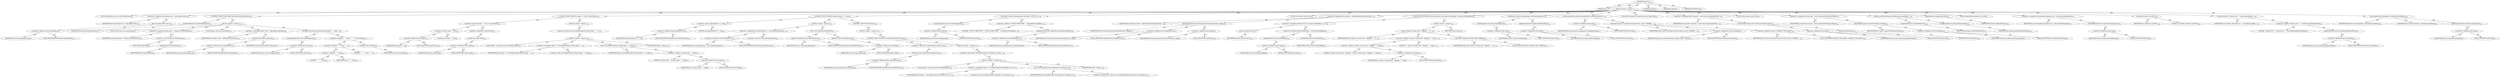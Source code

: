 digraph "execute" {  
"111669149721" [label = <(METHOD,execute)<SUB>317</SUB>> ]
"115964116995" [label = <(PARAM,this)<SUB>317</SUB>> ]
"25769803822" [label = <(BLOCK,&lt;empty&gt;,&lt;empty&gt;)<SUB>317</SUB>> ]
"94489280533" [label = <(LOCAL,Enumeration iter: java.util.Enumeration)<SUB>320</SUB>> ]
"30064771223" [label = <(&lt;operator&gt;.assignment,Enumeration iter = optionalAttrs.keys())<SUB>320</SUB>> ]
"68719476860" [label = <(IDENTIFIER,iter,Enumeration iter = optionalAttrs.keys())<SUB>320</SUB>> ]
"30064771224" [label = <(keys,this.optionalAttrs.keys())<SUB>320</SUB>> ]
"30064771225" [label = <(&lt;operator&gt;.fieldAccess,this.optionalAttrs)<SUB>320</SUB>> ]
"68719476861" [label = <(IDENTIFIER,this,this.optionalAttrs.keys())> ]
"55834574901" [label = <(FIELD_IDENTIFIER,optionalAttrs,optionalAttrs)<SUB>320</SUB>> ]
"47244640256" [label = <(CONTROL_STRUCTURE,WHILE,while (iter.hasMoreElements()))<SUB>321</SUB>> ]
"30064771226" [label = <(hasMoreElements,iter.hasMoreElements())<SUB>321</SUB>> ]
"68719476862" [label = <(IDENTIFIER,iter,iter.hasMoreElements())<SUB>321</SUB>> ]
"25769803823" [label = <(BLOCK,&lt;empty&gt;,&lt;empty&gt;)<SUB>321</SUB>> ]
"94489280534" [label = <(LOCAL,String name: java.lang.String)<SUB>322</SUB>> ]
"30064771227" [label = <(&lt;operator&gt;.assignment,String name = (String) iter.nextElement())<SUB>322</SUB>> ]
"68719476863" [label = <(IDENTIFIER,name,String name = (String) iter.nextElement())<SUB>322</SUB>> ]
"30064771228" [label = <(&lt;operator&gt;.cast,(String) iter.nextElement())<SUB>322</SUB>> ]
"180388626453" [label = <(TYPE_REF,String,String)<SUB>322</SUB>> ]
"30064771229" [label = <(nextElement,iter.nextElement())<SUB>322</SUB>> ]
"68719476864" [label = <(IDENTIFIER,iter,iter.nextElement())<SUB>322</SUB>> ]
"94489280535" [label = <(LOCAL,Object value: java.lang.Object)<SUB>323</SUB>> ]
"30064771230" [label = <(&lt;operator&gt;.assignment,Object value = optionalAttrs.get(name))<SUB>323</SUB>> ]
"68719476865" [label = <(IDENTIFIER,value,Object value = optionalAttrs.get(name))<SUB>323</SUB>> ]
"30064771231" [label = <(get,this.optionalAttrs.get(name))<SUB>323</SUB>> ]
"30064771232" [label = <(&lt;operator&gt;.fieldAccess,this.optionalAttrs)<SUB>323</SUB>> ]
"68719476866" [label = <(IDENTIFIER,this,this.optionalAttrs.get(name))> ]
"55834574902" [label = <(FIELD_IDENTIFIER,optionalAttrs,optionalAttrs)<SUB>323</SUB>> ]
"68719476867" [label = <(IDENTIFIER,name,this.optionalAttrs.get(name))<SUB>323</SUB>> ]
"30064771233" [label = <(setValue,this.cmdl.createArgument().setValue(&quot;-&quot; + name ...)<SUB>324</SUB>> ]
"30064771234" [label = <(createArgument,this.cmdl.createArgument())<SUB>324</SUB>> ]
"30064771235" [label = <(&lt;operator&gt;.fieldAccess,this.cmdl)<SUB>324</SUB>> ]
"68719476868" [label = <(IDENTIFIER,this,this.cmdl.createArgument())> ]
"55834574903" [label = <(FIELD_IDENTIFIER,cmdl,cmdl)<SUB>324</SUB>> ]
"30064771236" [label = <(&lt;operator&gt;.addition,&quot;-&quot; + name + &quot;:&quot; + value.toString())<SUB>324</SUB>> ]
"30064771237" [label = <(&lt;operator&gt;.addition,&quot;-&quot; + name + &quot;:&quot;)<SUB>324</SUB>> ]
"30064771238" [label = <(&lt;operator&gt;.addition,&quot;-&quot; + name)<SUB>324</SUB>> ]
"90194313220" [label = <(LITERAL,&quot;-&quot;,&quot;-&quot; + name)<SUB>324</SUB>> ]
"68719476869" [label = <(IDENTIFIER,name,&quot;-&quot; + name)<SUB>324</SUB>> ]
"90194313221" [label = <(LITERAL,&quot;:&quot;,&quot;-&quot; + name + &quot;:&quot;)<SUB>324</SUB>> ]
"30064771239" [label = <(toString,value.toString())<SUB>324</SUB>> ]
"68719476870" [label = <(IDENTIFIER,value,value.toString())<SUB>324</SUB>> ]
"47244640257" [label = <(CONTROL_STRUCTURE,IF,if (target == null || !target.isFile()))<SUB>328</SUB>> ]
"30064771240" [label = <(&lt;operator&gt;.logicalOr,target == null || !target.isFile())<SUB>328</SUB>> ]
"30064771241" [label = <(&lt;operator&gt;.equals,target == null)<SUB>328</SUB>> ]
"30064771242" [label = <(&lt;operator&gt;.fieldAccess,this.target)<SUB>328</SUB>> ]
"68719476871" [label = <(IDENTIFIER,this,target == null)> ]
"55834574904" [label = <(FIELD_IDENTIFIER,target,target)<SUB>328</SUB>> ]
"90194313222" [label = <(LITERAL,null,target == null)<SUB>328</SUB>> ]
"30064771243" [label = <(&lt;operator&gt;.logicalNot,!target.isFile())<SUB>328</SUB>> ]
"30064771244" [label = <(isFile,this.target.isFile())<SUB>328</SUB>> ]
"30064771245" [label = <(&lt;operator&gt;.fieldAccess,this.target)<SUB>328</SUB>> ]
"68719476872" [label = <(IDENTIFIER,this,this.target.isFile())> ]
"55834574905" [label = <(FIELD_IDENTIFIER,target,target)<SUB>328</SUB>> ]
"25769803824" [label = <(BLOCK,&lt;empty&gt;,&lt;empty&gt;)<SUB>328</SUB>> ]
"30064771246" [label = <(&lt;operator&gt;.throw,throw new BuildException(&quot;Invalid target: &quot; + t...)<SUB>329</SUB>> ]
"25769803825" [label = <(BLOCK,&lt;empty&gt;,&lt;empty&gt;)<SUB>329</SUB>> ]
"94489280536" [label = <(LOCAL,$obj21: org.apache.tools.ant.BuildException)<SUB>329</SUB>> ]
"30064771247" [label = <(&lt;operator&gt;.assignment,$obj21 = new BuildException(&quot;Invalid target: &quot; ...)<SUB>329</SUB>> ]
"68719476873" [label = <(IDENTIFIER,$obj21,$obj21 = new BuildException(&quot;Invalid target: &quot; ...)<SUB>329</SUB>> ]
"30064771248" [label = <(&lt;operator&gt;.alloc,new BuildException(&quot;Invalid target: &quot; + target))<SUB>329</SUB>> ]
"30064771249" [label = <(&lt;init&gt;,new BuildException(&quot;Invalid target: &quot; + target))<SUB>329</SUB>> ]
"68719476874" [label = <(IDENTIFIER,$obj21,new BuildException(&quot;Invalid target: &quot; + target))<SUB>329</SUB>> ]
"30064771250" [label = <(&lt;operator&gt;.addition,&quot;Invalid target: &quot; + target)<SUB>329</SUB>> ]
"90194313223" [label = <(LITERAL,&quot;Invalid target: &quot;,&quot;Invalid target: &quot; + target)<SUB>329</SUB>> ]
"30064771251" [label = <(&lt;operator&gt;.fieldAccess,this.target)<SUB>329</SUB>> ]
"68719476875" [label = <(IDENTIFIER,this,&quot;Invalid target: &quot; + target)> ]
"55834574906" [label = <(FIELD_IDENTIFIER,target,target)<SUB>329</SUB>> ]
"68719476876" [label = <(IDENTIFIER,$obj21,&lt;empty&gt;)<SUB>329</SUB>> ]
"47244640258" [label = <(CONTROL_STRUCTURE,IF,if (outputDirectory == null))<SUB>333</SUB>> ]
"30064771252" [label = <(&lt;operator&gt;.equals,outputDirectory == null)<SUB>333</SUB>> ]
"30064771253" [label = <(&lt;operator&gt;.fieldAccess,this.outputDirectory)<SUB>333</SUB>> ]
"68719476877" [label = <(IDENTIFIER,this,outputDirectory == null)> ]
"55834574907" [label = <(FIELD_IDENTIFIER,outputDirectory,outputDirectory)<SUB>333</SUB>> ]
"90194313224" [label = <(LITERAL,null,outputDirectory == null)<SUB>333</SUB>> ]
"25769803826" [label = <(BLOCK,&lt;empty&gt;,&lt;empty&gt;)<SUB>333</SUB>> ]
"30064771254" [label = <(&lt;operator&gt;.assignment,this.outputDirectory = new File(target.getParen...)<SUB>334</SUB>> ]
"30064771255" [label = <(&lt;operator&gt;.fieldAccess,this.outputDirectory)<SUB>334</SUB>> ]
"68719476878" [label = <(IDENTIFIER,this,this.outputDirectory = new File(target.getParen...)> ]
"55834574908" [label = <(FIELD_IDENTIFIER,outputDirectory,outputDirectory)<SUB>334</SUB>> ]
"30064771256" [label = <(&lt;operator&gt;.alloc,new File(target.getParent()))<SUB>334</SUB>> ]
"30064771257" [label = <(&lt;init&gt;,new File(target.getParent()))<SUB>334</SUB>> ]
"30064771258" [label = <(&lt;operator&gt;.fieldAccess,this.outputDirectory)<SUB>334</SUB>> ]
"68719476879" [label = <(IDENTIFIER,this,new File(target.getParent()))> ]
"55834574909" [label = <(FIELD_IDENTIFIER,outputDirectory,outputDirectory)<SUB>334</SUB>> ]
"30064771259" [label = <(getParent,this.target.getParent())<SUB>334</SUB>> ]
"30064771260" [label = <(&lt;operator&gt;.fieldAccess,this.target)<SUB>334</SUB>> ]
"68719476880" [label = <(IDENTIFIER,this,this.target.getParent())> ]
"55834574910" [label = <(FIELD_IDENTIFIER,target,target)<SUB>334</SUB>> ]
"47244640259" [label = <(CONTROL_STRUCTURE,ELSE,else)<SUB>335</SUB>> ]
"25769803827" [label = <(BLOCK,&lt;empty&gt;,&lt;empty&gt;)<SUB>335</SUB>> ]
"47244640260" [label = <(CONTROL_STRUCTURE,IF,if (!outputDirectory.isDirectory()))<SUB>335</SUB>> ]
"30064771261" [label = <(&lt;operator&gt;.logicalNot,!outputDirectory.isDirectory())<SUB>335</SUB>> ]
"30064771262" [label = <(isDirectory,this.outputDirectory.isDirectory())<SUB>335</SUB>> ]
"30064771263" [label = <(&lt;operator&gt;.fieldAccess,this.outputDirectory)<SUB>335</SUB>> ]
"68719476881" [label = <(IDENTIFIER,this,this.outputDirectory.isDirectory())> ]
"55834574911" [label = <(FIELD_IDENTIFIER,outputDirectory,outputDirectory)<SUB>335</SUB>> ]
"25769803828" [label = <(BLOCK,&lt;empty&gt;,&lt;empty&gt;)<SUB>335</SUB>> ]
"30064771264" [label = <(&lt;operator&gt;.throw,throw new BuildException(&quot;Outputdir not a direc...)<SUB>336</SUB>> ]
"25769803829" [label = <(BLOCK,&lt;empty&gt;,&lt;empty&gt;)<SUB>336</SUB>> ]
"94489280537" [label = <(LOCAL,$obj22: org.apache.tools.ant.BuildException)<SUB>336</SUB>> ]
"30064771265" [label = <(&lt;operator&gt;.assignment,$obj22 = new BuildException(&quot;Outputdir not a di...)<SUB>336</SUB>> ]
"68719476882" [label = <(IDENTIFIER,$obj22,$obj22 = new BuildException(&quot;Outputdir not a di...)<SUB>336</SUB>> ]
"30064771266" [label = <(&lt;operator&gt;.alloc,new BuildException(&quot;Outputdir not a directory.&quot;))<SUB>336</SUB>> ]
"30064771267" [label = <(&lt;init&gt;,new BuildException(&quot;Outputdir not a directory.&quot;))<SUB>336</SUB>> ]
"68719476883" [label = <(IDENTIFIER,$obj22,new BuildException(&quot;Outputdir not a directory.&quot;))<SUB>336</SUB>> ]
"90194313225" [label = <(LITERAL,&quot;Outputdir not a directory.&quot;,new BuildException(&quot;Outputdir not a directory.&quot;))<SUB>336</SUB>> ]
"68719476884" [label = <(IDENTIFIER,$obj22,&lt;empty&gt;)<SUB>336</SUB>> ]
"30064771268" [label = <(setValue,this.cmdl.createArgument().setValue(&quot;-OUTPUT_DI...)<SUB>338</SUB>> ]
"30064771269" [label = <(createArgument,this.cmdl.createArgument())<SUB>338</SUB>> ]
"30064771270" [label = <(&lt;operator&gt;.fieldAccess,this.cmdl)<SUB>338</SUB>> ]
"68719476885" [label = <(IDENTIFIER,this,this.cmdl.createArgument())> ]
"55834574912" [label = <(FIELD_IDENTIFIER,cmdl,cmdl)<SUB>338</SUB>> ]
"30064771271" [label = <(&lt;operator&gt;.addition,&quot;-OUTPUT_DIRECTORY:&quot; + outputDirectory.getAbsol...)<SUB>338</SUB>> ]
"90194313226" [label = <(LITERAL,&quot;-OUTPUT_DIRECTORY:&quot;,&quot;-OUTPUT_DIRECTORY:&quot; + outputDirectory.getAbsol...)<SUB>338</SUB>> ]
"30064771272" [label = <(getAbsolutePath,this.outputDirectory.getAbsolutePath())<SUB>339</SUB>> ]
"30064771273" [label = <(&lt;operator&gt;.fieldAccess,this.outputDirectory)<SUB>339</SUB>> ]
"68719476886" [label = <(IDENTIFIER,this,this.outputDirectory.getAbsolutePath())> ]
"55834574913" [label = <(FIELD_IDENTIFIER,outputDirectory,outputDirectory)<SUB>339</SUB>> ]
"94489280538" [label = <(LOCAL,File javaFile: java.io.File)<SUB>342</SUB>> ]
"30064771274" [label = <(&lt;operator&gt;.assignment,File javaFile = getOutputJavaFile(outputDirecto...)<SUB>342</SUB>> ]
"68719476887" [label = <(IDENTIFIER,javaFile,File javaFile = getOutputJavaFile(outputDirecto...)<SUB>342</SUB>> ]
"30064771275" [label = <(getOutputJavaFile,this.getOutputJavaFile(outputDirectory, target))<SUB>342</SUB>> ]
"68719476739" [label = <(IDENTIFIER,this,this.getOutputJavaFile(outputDirectory, target))<SUB>342</SUB>> ]
"30064771276" [label = <(&lt;operator&gt;.fieldAccess,this.outputDirectory)<SUB>342</SUB>> ]
"68719476888" [label = <(IDENTIFIER,this,this.getOutputJavaFile(outputDirectory, target))> ]
"55834574914" [label = <(FIELD_IDENTIFIER,outputDirectory,outputDirectory)<SUB>342</SUB>> ]
"30064771277" [label = <(&lt;operator&gt;.fieldAccess,this.target)<SUB>342</SUB>> ]
"68719476889" [label = <(IDENTIFIER,this,this.getOutputJavaFile(outputDirectory, target))> ]
"55834574915" [label = <(FIELD_IDENTIFIER,target,target)<SUB>342</SUB>> ]
"47244640261" [label = <(CONTROL_STRUCTURE,IF,if (javaFile.exists() &amp;&amp; target.lastModified() &lt; javaFile.lastModified()))<SUB>343</SUB>> ]
"30064771278" [label = <(&lt;operator&gt;.logicalAnd,javaFile.exists() &amp;&amp; target.lastModified() &lt; ja...)<SUB>343</SUB>> ]
"30064771279" [label = <(exists,javaFile.exists())<SUB>343</SUB>> ]
"68719476890" [label = <(IDENTIFIER,javaFile,javaFile.exists())<SUB>343</SUB>> ]
"30064771280" [label = <(&lt;operator&gt;.lessThan,target.lastModified() &lt; javaFile.lastModified())<SUB>343</SUB>> ]
"30064771281" [label = <(lastModified,this.target.lastModified())<SUB>343</SUB>> ]
"30064771282" [label = <(&lt;operator&gt;.fieldAccess,this.target)<SUB>343</SUB>> ]
"68719476891" [label = <(IDENTIFIER,this,this.target.lastModified())> ]
"55834574916" [label = <(FIELD_IDENTIFIER,target,target)<SUB>343</SUB>> ]
"30064771283" [label = <(lastModified,javaFile.lastModified())<SUB>343</SUB>> ]
"68719476892" [label = <(IDENTIFIER,javaFile,javaFile.lastModified())<SUB>343</SUB>> ]
"25769803830" [label = <(BLOCK,&lt;empty&gt;,&lt;empty&gt;)<SUB>343</SUB>> ]
"30064771284" [label = <(log,log(&quot;Target is already built - skipping (&quot; + ta...)<SUB>344</SUB>> ]
"68719476740" [label = <(IDENTIFIER,this,log(&quot;Target is already built - skipping (&quot; + ta...)<SUB>344</SUB>> ]
"30064771285" [label = <(&lt;operator&gt;.addition,&quot;Target is already built - skipping (&quot; + target...)<SUB>344</SUB>> ]
"30064771286" [label = <(&lt;operator&gt;.addition,&quot;Target is already built - skipping (&quot; + target)<SUB>344</SUB>> ]
"90194313227" [label = <(LITERAL,&quot;Target is already built - skipping (&quot;,&quot;Target is already built - skipping (&quot; + target)<SUB>344</SUB>> ]
"30064771287" [label = <(&lt;operator&gt;.fieldAccess,this.target)<SUB>344</SUB>> ]
"68719476893" [label = <(IDENTIFIER,this,&quot;Target is already built - skipping (&quot; + target)> ]
"55834574917" [label = <(FIELD_IDENTIFIER,target,target)<SUB>344</SUB>> ]
"90194313228" [label = <(LITERAL,&quot;)&quot;,&quot;Target is already built - skipping (&quot; + target...)<SUB>344</SUB>> ]
"30064771288" [label = <(&lt;operator&gt;.fieldAccess,Project.MSG_VERBOSE)<SUB>344</SUB>> ]
"68719476894" [label = <(IDENTIFIER,Project,log(&quot;Target is already built - skipping (&quot; + ta...)<SUB>344</SUB>> ]
"55834574918" [label = <(FIELD_IDENTIFIER,MSG_VERBOSE,MSG_VERBOSE)<SUB>344</SUB>> ]
"146028888064" [label = <(RETURN,return;,return;)<SUB>345</SUB>> ]
"30064771289" [label = <(setValue,this.cmdl.createArgument().setValue(target.getA...)<SUB>347</SUB>> ]
"30064771290" [label = <(createArgument,this.cmdl.createArgument())<SUB>347</SUB>> ]
"30064771291" [label = <(&lt;operator&gt;.fieldAccess,this.cmdl)<SUB>347</SUB>> ]
"68719476895" [label = <(IDENTIFIER,this,this.cmdl.createArgument())> ]
"55834574919" [label = <(FIELD_IDENTIFIER,cmdl,cmdl)<SUB>347</SUB>> ]
"30064771292" [label = <(getAbsolutePath,this.target.getAbsolutePath())<SUB>347</SUB>> ]
"30064771293" [label = <(&lt;operator&gt;.fieldAccess,this.target)<SUB>347</SUB>> ]
"68719476896" [label = <(IDENTIFIER,this,this.target.getAbsolutePath())> ]
"55834574920" [label = <(FIELD_IDENTIFIER,target,target)<SUB>347</SUB>> ]
"30064771294" [label = <(setClassname,this.cmdl.setClassname(JavaCC.getMainClass(java...)<SUB>349</SUB>> ]
"30064771295" [label = <(&lt;operator&gt;.fieldAccess,this.cmdl)<SUB>349</SUB>> ]
"68719476897" [label = <(IDENTIFIER,this,this.cmdl.setClassname(JavaCC.getMainClass(java...)> ]
"55834574921" [label = <(FIELD_IDENTIFIER,cmdl,cmdl)<SUB>349</SUB>> ]
"30064771296" [label = <(getMainClass,JavaCC.getMainClass(javaccHome, JavaCC.TASKDEF_...)<SUB>349</SUB>> ]
"68719476898" [label = <(IDENTIFIER,JavaCC,JavaCC.getMainClass(javaccHome, JavaCC.TASKDEF_...)<SUB>349</SUB>> ]
"30064771297" [label = <(&lt;operator&gt;.fieldAccess,this.javaccHome)<SUB>349</SUB>> ]
"68719476899" [label = <(IDENTIFIER,this,JavaCC.getMainClass(javaccHome, JavaCC.TASKDEF_...)> ]
"55834574922" [label = <(FIELD_IDENTIFIER,javaccHome,javaccHome)<SUB>349</SUB>> ]
"30064771298" [label = <(&lt;operator&gt;.fieldAccess,JavaCC.TASKDEF_TYPE_JAVACC)<SUB>350</SUB>> ]
"68719476900" [label = <(IDENTIFIER,JavaCC,JavaCC.getMainClass(javaccHome, JavaCC.TASKDEF_...)<SUB>350</SUB>> ]
"55834574923" [label = <(FIELD_IDENTIFIER,TASKDEF_TYPE_JAVACC,TASKDEF_TYPE_JAVACC)<SUB>350</SUB>> ]
"94489280539" [label = <(LOCAL,Path classpath: org.apache.tools.ant.types.Path)<SUB>352</SUB>> ]
"30064771299" [label = <(&lt;operator&gt;.assignment,Path classpath = cmdl.createClasspath(getProjec...)<SUB>352</SUB>> ]
"68719476901" [label = <(IDENTIFIER,classpath,Path classpath = cmdl.createClasspath(getProjec...)<SUB>352</SUB>> ]
"30064771300" [label = <(createClasspath,this.cmdl.createClasspath(getProject()))<SUB>352</SUB>> ]
"30064771301" [label = <(&lt;operator&gt;.fieldAccess,this.cmdl)<SUB>352</SUB>> ]
"68719476902" [label = <(IDENTIFIER,this,this.cmdl.createClasspath(getProject()))> ]
"55834574924" [label = <(FIELD_IDENTIFIER,cmdl,cmdl)<SUB>352</SUB>> ]
"30064771302" [label = <(getProject,getProject())<SUB>352</SUB>> ]
"68719476741" [label = <(IDENTIFIER,this,getProject())<SUB>352</SUB>> ]
"94489280540" [label = <(LOCAL,File javaccJar: java.io.File)<SUB>353</SUB>> ]
"30064771303" [label = <(&lt;operator&gt;.assignment,File javaccJar = JavaCC.getArchiveFile(javaccHome))<SUB>353</SUB>> ]
"68719476903" [label = <(IDENTIFIER,javaccJar,File javaccJar = JavaCC.getArchiveFile(javaccHome))<SUB>353</SUB>> ]
"30064771304" [label = <(getArchiveFile,JavaCC.getArchiveFile(javaccHome))<SUB>353</SUB>> ]
"68719476904" [label = <(IDENTIFIER,JavaCC,JavaCC.getArchiveFile(javaccHome))<SUB>353</SUB>> ]
"30064771305" [label = <(&lt;operator&gt;.fieldAccess,this.javaccHome)<SUB>353</SUB>> ]
"68719476905" [label = <(IDENTIFIER,this,JavaCC.getArchiveFile(javaccHome))> ]
"55834574925" [label = <(FIELD_IDENTIFIER,javaccHome,javaccHome)<SUB>353</SUB>> ]
"30064771306" [label = <(setPath,createPathElement().setPath(javaccJar.getAbsolu...)<SUB>354</SUB>> ]
"30064771307" [label = <(createPathElement,createPathElement())<SUB>354</SUB>> ]
"68719476906" [label = <(IDENTIFIER,classpath,createPathElement())<SUB>354</SUB>> ]
"30064771308" [label = <(getAbsolutePath,javaccJar.getAbsolutePath())<SUB>354</SUB>> ]
"68719476907" [label = <(IDENTIFIER,javaccJar,javaccJar.getAbsolutePath())<SUB>354</SUB>> ]
"30064771309" [label = <(addJavaRuntime,addJavaRuntime())<SUB>355</SUB>> ]
"68719476908" [label = <(IDENTIFIER,classpath,addJavaRuntime())<SUB>355</SUB>> ]
"94489280541" [label = <(LOCAL,Commandline.Argument arg: ANY)<SUB>357</SUB>> ]
"30064771310" [label = <(&lt;operator&gt;.assignment,Commandline.Argument arg = cmdl.createVmArgument())<SUB>357</SUB>> ]
"68719476909" [label = <(IDENTIFIER,arg,Commandline.Argument arg = cmdl.createVmArgument())<SUB>357</SUB>> ]
"30064771311" [label = <(createVmArgument,this.cmdl.createVmArgument())<SUB>357</SUB>> ]
"30064771312" [label = <(&lt;operator&gt;.fieldAccess,this.cmdl)<SUB>357</SUB>> ]
"68719476910" [label = <(IDENTIFIER,this,this.cmdl.createVmArgument())> ]
"55834574926" [label = <(FIELD_IDENTIFIER,cmdl,cmdl)<SUB>357</SUB>> ]
"30064771313" [label = <(setValue,setValue(&quot;-mx140M&quot;))<SUB>358</SUB>> ]
"68719476911" [label = <(IDENTIFIER,arg,setValue(&quot;-mx140M&quot;))<SUB>358</SUB>> ]
"90194313229" [label = <(LITERAL,&quot;-mx140M&quot;,setValue(&quot;-mx140M&quot;))<SUB>358</SUB>> ]
"30064771314" [label = <(setValue,setValue(&quot;-Dinstall.root=&quot; + javaccHome.getAbso...)<SUB>359</SUB>> ]
"68719476912" [label = <(IDENTIFIER,arg,setValue(&quot;-Dinstall.root=&quot; + javaccHome.getAbso...)<SUB>359</SUB>> ]
"30064771315" [label = <(&lt;operator&gt;.addition,&quot;-Dinstall.root=&quot; + javaccHome.getAbsolutePath())<SUB>359</SUB>> ]
"90194313230" [label = <(LITERAL,&quot;-Dinstall.root=&quot;,&quot;-Dinstall.root=&quot; + javaccHome.getAbsolutePath())<SUB>359</SUB>> ]
"30064771316" [label = <(getAbsolutePath,this.javaccHome.getAbsolutePath())<SUB>359</SUB>> ]
"30064771317" [label = <(&lt;operator&gt;.fieldAccess,this.javaccHome)<SUB>359</SUB>> ]
"68719476913" [label = <(IDENTIFIER,this,this.javaccHome.getAbsolutePath())> ]
"55834574927" [label = <(FIELD_IDENTIFIER,javaccHome,javaccHome)<SUB>359</SUB>> ]
"30064771318" [label = <(runCommand,runCommand(this, cmdl.getCommandline()))<SUB>361</SUB>> ]
"68719476914" [label = <(IDENTIFIER,Execute,runCommand(this, cmdl.getCommandline()))<SUB>361</SUB>> ]
"68719476742" [label = <(IDENTIFIER,this,runCommand(this, cmdl.getCommandline()))<SUB>361</SUB>> ]
"30064771319" [label = <(getCommandline,this.cmdl.getCommandline())<SUB>361</SUB>> ]
"30064771320" [label = <(&lt;operator&gt;.fieldAccess,this.cmdl)<SUB>361</SUB>> ]
"68719476915" [label = <(IDENTIFIER,this,this.cmdl.getCommandline())> ]
"55834574928" [label = <(FIELD_IDENTIFIER,cmdl,cmdl)<SUB>361</SUB>> ]
"133143986301" [label = <(MODIFIER,PUBLIC)> ]
"133143986302" [label = <(MODIFIER,VIRTUAL)> ]
"128849018905" [label = <(METHOD_RETURN,void)<SUB>317</SUB>> ]
  "111669149721" -> "115964116995"  [ label = "AST: "] 
  "111669149721" -> "25769803822"  [ label = "AST: "] 
  "111669149721" -> "133143986301"  [ label = "AST: "] 
  "111669149721" -> "133143986302"  [ label = "AST: "] 
  "111669149721" -> "128849018905"  [ label = "AST: "] 
  "25769803822" -> "94489280533"  [ label = "AST: "] 
  "25769803822" -> "30064771223"  [ label = "AST: "] 
  "25769803822" -> "47244640256"  [ label = "AST: "] 
  "25769803822" -> "47244640257"  [ label = "AST: "] 
  "25769803822" -> "47244640258"  [ label = "AST: "] 
  "25769803822" -> "30064771268"  [ label = "AST: "] 
  "25769803822" -> "94489280538"  [ label = "AST: "] 
  "25769803822" -> "30064771274"  [ label = "AST: "] 
  "25769803822" -> "47244640261"  [ label = "AST: "] 
  "25769803822" -> "30064771289"  [ label = "AST: "] 
  "25769803822" -> "30064771294"  [ label = "AST: "] 
  "25769803822" -> "94489280539"  [ label = "AST: "] 
  "25769803822" -> "30064771299"  [ label = "AST: "] 
  "25769803822" -> "94489280540"  [ label = "AST: "] 
  "25769803822" -> "30064771303"  [ label = "AST: "] 
  "25769803822" -> "30064771306"  [ label = "AST: "] 
  "25769803822" -> "30064771309"  [ label = "AST: "] 
  "25769803822" -> "94489280541"  [ label = "AST: "] 
  "25769803822" -> "30064771310"  [ label = "AST: "] 
  "25769803822" -> "30064771313"  [ label = "AST: "] 
  "25769803822" -> "30064771314"  [ label = "AST: "] 
  "25769803822" -> "30064771318"  [ label = "AST: "] 
  "30064771223" -> "68719476860"  [ label = "AST: "] 
  "30064771223" -> "30064771224"  [ label = "AST: "] 
  "30064771224" -> "30064771225"  [ label = "AST: "] 
  "30064771225" -> "68719476861"  [ label = "AST: "] 
  "30064771225" -> "55834574901"  [ label = "AST: "] 
  "47244640256" -> "30064771226"  [ label = "AST: "] 
  "47244640256" -> "25769803823"  [ label = "AST: "] 
  "30064771226" -> "68719476862"  [ label = "AST: "] 
  "25769803823" -> "94489280534"  [ label = "AST: "] 
  "25769803823" -> "30064771227"  [ label = "AST: "] 
  "25769803823" -> "94489280535"  [ label = "AST: "] 
  "25769803823" -> "30064771230"  [ label = "AST: "] 
  "25769803823" -> "30064771233"  [ label = "AST: "] 
  "30064771227" -> "68719476863"  [ label = "AST: "] 
  "30064771227" -> "30064771228"  [ label = "AST: "] 
  "30064771228" -> "180388626453"  [ label = "AST: "] 
  "30064771228" -> "30064771229"  [ label = "AST: "] 
  "30064771229" -> "68719476864"  [ label = "AST: "] 
  "30064771230" -> "68719476865"  [ label = "AST: "] 
  "30064771230" -> "30064771231"  [ label = "AST: "] 
  "30064771231" -> "30064771232"  [ label = "AST: "] 
  "30064771231" -> "68719476867"  [ label = "AST: "] 
  "30064771232" -> "68719476866"  [ label = "AST: "] 
  "30064771232" -> "55834574902"  [ label = "AST: "] 
  "30064771233" -> "30064771234"  [ label = "AST: "] 
  "30064771233" -> "30064771236"  [ label = "AST: "] 
  "30064771234" -> "30064771235"  [ label = "AST: "] 
  "30064771235" -> "68719476868"  [ label = "AST: "] 
  "30064771235" -> "55834574903"  [ label = "AST: "] 
  "30064771236" -> "30064771237"  [ label = "AST: "] 
  "30064771236" -> "30064771239"  [ label = "AST: "] 
  "30064771237" -> "30064771238"  [ label = "AST: "] 
  "30064771237" -> "90194313221"  [ label = "AST: "] 
  "30064771238" -> "90194313220"  [ label = "AST: "] 
  "30064771238" -> "68719476869"  [ label = "AST: "] 
  "30064771239" -> "68719476870"  [ label = "AST: "] 
  "47244640257" -> "30064771240"  [ label = "AST: "] 
  "47244640257" -> "25769803824"  [ label = "AST: "] 
  "30064771240" -> "30064771241"  [ label = "AST: "] 
  "30064771240" -> "30064771243"  [ label = "AST: "] 
  "30064771241" -> "30064771242"  [ label = "AST: "] 
  "30064771241" -> "90194313222"  [ label = "AST: "] 
  "30064771242" -> "68719476871"  [ label = "AST: "] 
  "30064771242" -> "55834574904"  [ label = "AST: "] 
  "30064771243" -> "30064771244"  [ label = "AST: "] 
  "30064771244" -> "30064771245"  [ label = "AST: "] 
  "30064771245" -> "68719476872"  [ label = "AST: "] 
  "30064771245" -> "55834574905"  [ label = "AST: "] 
  "25769803824" -> "30064771246"  [ label = "AST: "] 
  "30064771246" -> "25769803825"  [ label = "AST: "] 
  "25769803825" -> "94489280536"  [ label = "AST: "] 
  "25769803825" -> "30064771247"  [ label = "AST: "] 
  "25769803825" -> "30064771249"  [ label = "AST: "] 
  "25769803825" -> "68719476876"  [ label = "AST: "] 
  "30064771247" -> "68719476873"  [ label = "AST: "] 
  "30064771247" -> "30064771248"  [ label = "AST: "] 
  "30064771249" -> "68719476874"  [ label = "AST: "] 
  "30064771249" -> "30064771250"  [ label = "AST: "] 
  "30064771250" -> "90194313223"  [ label = "AST: "] 
  "30064771250" -> "30064771251"  [ label = "AST: "] 
  "30064771251" -> "68719476875"  [ label = "AST: "] 
  "30064771251" -> "55834574906"  [ label = "AST: "] 
  "47244640258" -> "30064771252"  [ label = "AST: "] 
  "47244640258" -> "25769803826"  [ label = "AST: "] 
  "47244640258" -> "47244640259"  [ label = "AST: "] 
  "30064771252" -> "30064771253"  [ label = "AST: "] 
  "30064771252" -> "90194313224"  [ label = "AST: "] 
  "30064771253" -> "68719476877"  [ label = "AST: "] 
  "30064771253" -> "55834574907"  [ label = "AST: "] 
  "25769803826" -> "30064771254"  [ label = "AST: "] 
  "25769803826" -> "30064771257"  [ label = "AST: "] 
  "30064771254" -> "30064771255"  [ label = "AST: "] 
  "30064771254" -> "30064771256"  [ label = "AST: "] 
  "30064771255" -> "68719476878"  [ label = "AST: "] 
  "30064771255" -> "55834574908"  [ label = "AST: "] 
  "30064771257" -> "30064771258"  [ label = "AST: "] 
  "30064771257" -> "30064771259"  [ label = "AST: "] 
  "30064771258" -> "68719476879"  [ label = "AST: "] 
  "30064771258" -> "55834574909"  [ label = "AST: "] 
  "30064771259" -> "30064771260"  [ label = "AST: "] 
  "30064771260" -> "68719476880"  [ label = "AST: "] 
  "30064771260" -> "55834574910"  [ label = "AST: "] 
  "47244640259" -> "25769803827"  [ label = "AST: "] 
  "25769803827" -> "47244640260"  [ label = "AST: "] 
  "47244640260" -> "30064771261"  [ label = "AST: "] 
  "47244640260" -> "25769803828"  [ label = "AST: "] 
  "30064771261" -> "30064771262"  [ label = "AST: "] 
  "30064771262" -> "30064771263"  [ label = "AST: "] 
  "30064771263" -> "68719476881"  [ label = "AST: "] 
  "30064771263" -> "55834574911"  [ label = "AST: "] 
  "25769803828" -> "30064771264"  [ label = "AST: "] 
  "30064771264" -> "25769803829"  [ label = "AST: "] 
  "25769803829" -> "94489280537"  [ label = "AST: "] 
  "25769803829" -> "30064771265"  [ label = "AST: "] 
  "25769803829" -> "30064771267"  [ label = "AST: "] 
  "25769803829" -> "68719476884"  [ label = "AST: "] 
  "30064771265" -> "68719476882"  [ label = "AST: "] 
  "30064771265" -> "30064771266"  [ label = "AST: "] 
  "30064771267" -> "68719476883"  [ label = "AST: "] 
  "30064771267" -> "90194313225"  [ label = "AST: "] 
  "30064771268" -> "30064771269"  [ label = "AST: "] 
  "30064771268" -> "30064771271"  [ label = "AST: "] 
  "30064771269" -> "30064771270"  [ label = "AST: "] 
  "30064771270" -> "68719476885"  [ label = "AST: "] 
  "30064771270" -> "55834574912"  [ label = "AST: "] 
  "30064771271" -> "90194313226"  [ label = "AST: "] 
  "30064771271" -> "30064771272"  [ label = "AST: "] 
  "30064771272" -> "30064771273"  [ label = "AST: "] 
  "30064771273" -> "68719476886"  [ label = "AST: "] 
  "30064771273" -> "55834574913"  [ label = "AST: "] 
  "30064771274" -> "68719476887"  [ label = "AST: "] 
  "30064771274" -> "30064771275"  [ label = "AST: "] 
  "30064771275" -> "68719476739"  [ label = "AST: "] 
  "30064771275" -> "30064771276"  [ label = "AST: "] 
  "30064771275" -> "30064771277"  [ label = "AST: "] 
  "30064771276" -> "68719476888"  [ label = "AST: "] 
  "30064771276" -> "55834574914"  [ label = "AST: "] 
  "30064771277" -> "68719476889"  [ label = "AST: "] 
  "30064771277" -> "55834574915"  [ label = "AST: "] 
  "47244640261" -> "30064771278"  [ label = "AST: "] 
  "47244640261" -> "25769803830"  [ label = "AST: "] 
  "30064771278" -> "30064771279"  [ label = "AST: "] 
  "30064771278" -> "30064771280"  [ label = "AST: "] 
  "30064771279" -> "68719476890"  [ label = "AST: "] 
  "30064771280" -> "30064771281"  [ label = "AST: "] 
  "30064771280" -> "30064771283"  [ label = "AST: "] 
  "30064771281" -> "30064771282"  [ label = "AST: "] 
  "30064771282" -> "68719476891"  [ label = "AST: "] 
  "30064771282" -> "55834574916"  [ label = "AST: "] 
  "30064771283" -> "68719476892"  [ label = "AST: "] 
  "25769803830" -> "30064771284"  [ label = "AST: "] 
  "25769803830" -> "146028888064"  [ label = "AST: "] 
  "30064771284" -> "68719476740"  [ label = "AST: "] 
  "30064771284" -> "30064771285"  [ label = "AST: "] 
  "30064771284" -> "30064771288"  [ label = "AST: "] 
  "30064771285" -> "30064771286"  [ label = "AST: "] 
  "30064771285" -> "90194313228"  [ label = "AST: "] 
  "30064771286" -> "90194313227"  [ label = "AST: "] 
  "30064771286" -> "30064771287"  [ label = "AST: "] 
  "30064771287" -> "68719476893"  [ label = "AST: "] 
  "30064771287" -> "55834574917"  [ label = "AST: "] 
  "30064771288" -> "68719476894"  [ label = "AST: "] 
  "30064771288" -> "55834574918"  [ label = "AST: "] 
  "30064771289" -> "30064771290"  [ label = "AST: "] 
  "30064771289" -> "30064771292"  [ label = "AST: "] 
  "30064771290" -> "30064771291"  [ label = "AST: "] 
  "30064771291" -> "68719476895"  [ label = "AST: "] 
  "30064771291" -> "55834574919"  [ label = "AST: "] 
  "30064771292" -> "30064771293"  [ label = "AST: "] 
  "30064771293" -> "68719476896"  [ label = "AST: "] 
  "30064771293" -> "55834574920"  [ label = "AST: "] 
  "30064771294" -> "30064771295"  [ label = "AST: "] 
  "30064771294" -> "30064771296"  [ label = "AST: "] 
  "30064771295" -> "68719476897"  [ label = "AST: "] 
  "30064771295" -> "55834574921"  [ label = "AST: "] 
  "30064771296" -> "68719476898"  [ label = "AST: "] 
  "30064771296" -> "30064771297"  [ label = "AST: "] 
  "30064771296" -> "30064771298"  [ label = "AST: "] 
  "30064771297" -> "68719476899"  [ label = "AST: "] 
  "30064771297" -> "55834574922"  [ label = "AST: "] 
  "30064771298" -> "68719476900"  [ label = "AST: "] 
  "30064771298" -> "55834574923"  [ label = "AST: "] 
  "30064771299" -> "68719476901"  [ label = "AST: "] 
  "30064771299" -> "30064771300"  [ label = "AST: "] 
  "30064771300" -> "30064771301"  [ label = "AST: "] 
  "30064771300" -> "30064771302"  [ label = "AST: "] 
  "30064771301" -> "68719476902"  [ label = "AST: "] 
  "30064771301" -> "55834574924"  [ label = "AST: "] 
  "30064771302" -> "68719476741"  [ label = "AST: "] 
  "30064771303" -> "68719476903"  [ label = "AST: "] 
  "30064771303" -> "30064771304"  [ label = "AST: "] 
  "30064771304" -> "68719476904"  [ label = "AST: "] 
  "30064771304" -> "30064771305"  [ label = "AST: "] 
  "30064771305" -> "68719476905"  [ label = "AST: "] 
  "30064771305" -> "55834574925"  [ label = "AST: "] 
  "30064771306" -> "30064771307"  [ label = "AST: "] 
  "30064771306" -> "30064771308"  [ label = "AST: "] 
  "30064771307" -> "68719476906"  [ label = "AST: "] 
  "30064771308" -> "68719476907"  [ label = "AST: "] 
  "30064771309" -> "68719476908"  [ label = "AST: "] 
  "30064771310" -> "68719476909"  [ label = "AST: "] 
  "30064771310" -> "30064771311"  [ label = "AST: "] 
  "30064771311" -> "30064771312"  [ label = "AST: "] 
  "30064771312" -> "68719476910"  [ label = "AST: "] 
  "30064771312" -> "55834574926"  [ label = "AST: "] 
  "30064771313" -> "68719476911"  [ label = "AST: "] 
  "30064771313" -> "90194313229"  [ label = "AST: "] 
  "30064771314" -> "68719476912"  [ label = "AST: "] 
  "30064771314" -> "30064771315"  [ label = "AST: "] 
  "30064771315" -> "90194313230"  [ label = "AST: "] 
  "30064771315" -> "30064771316"  [ label = "AST: "] 
  "30064771316" -> "30064771317"  [ label = "AST: "] 
  "30064771317" -> "68719476913"  [ label = "AST: "] 
  "30064771317" -> "55834574927"  [ label = "AST: "] 
  "30064771318" -> "68719476914"  [ label = "AST: "] 
  "30064771318" -> "68719476742"  [ label = "AST: "] 
  "30064771318" -> "30064771319"  [ label = "AST: "] 
  "30064771319" -> "30064771320"  [ label = "AST: "] 
  "30064771320" -> "68719476915"  [ label = "AST: "] 
  "30064771320" -> "55834574928"  [ label = "AST: "] 
  "111669149721" -> "115964116995"  [ label = "DDG: "] 
}
